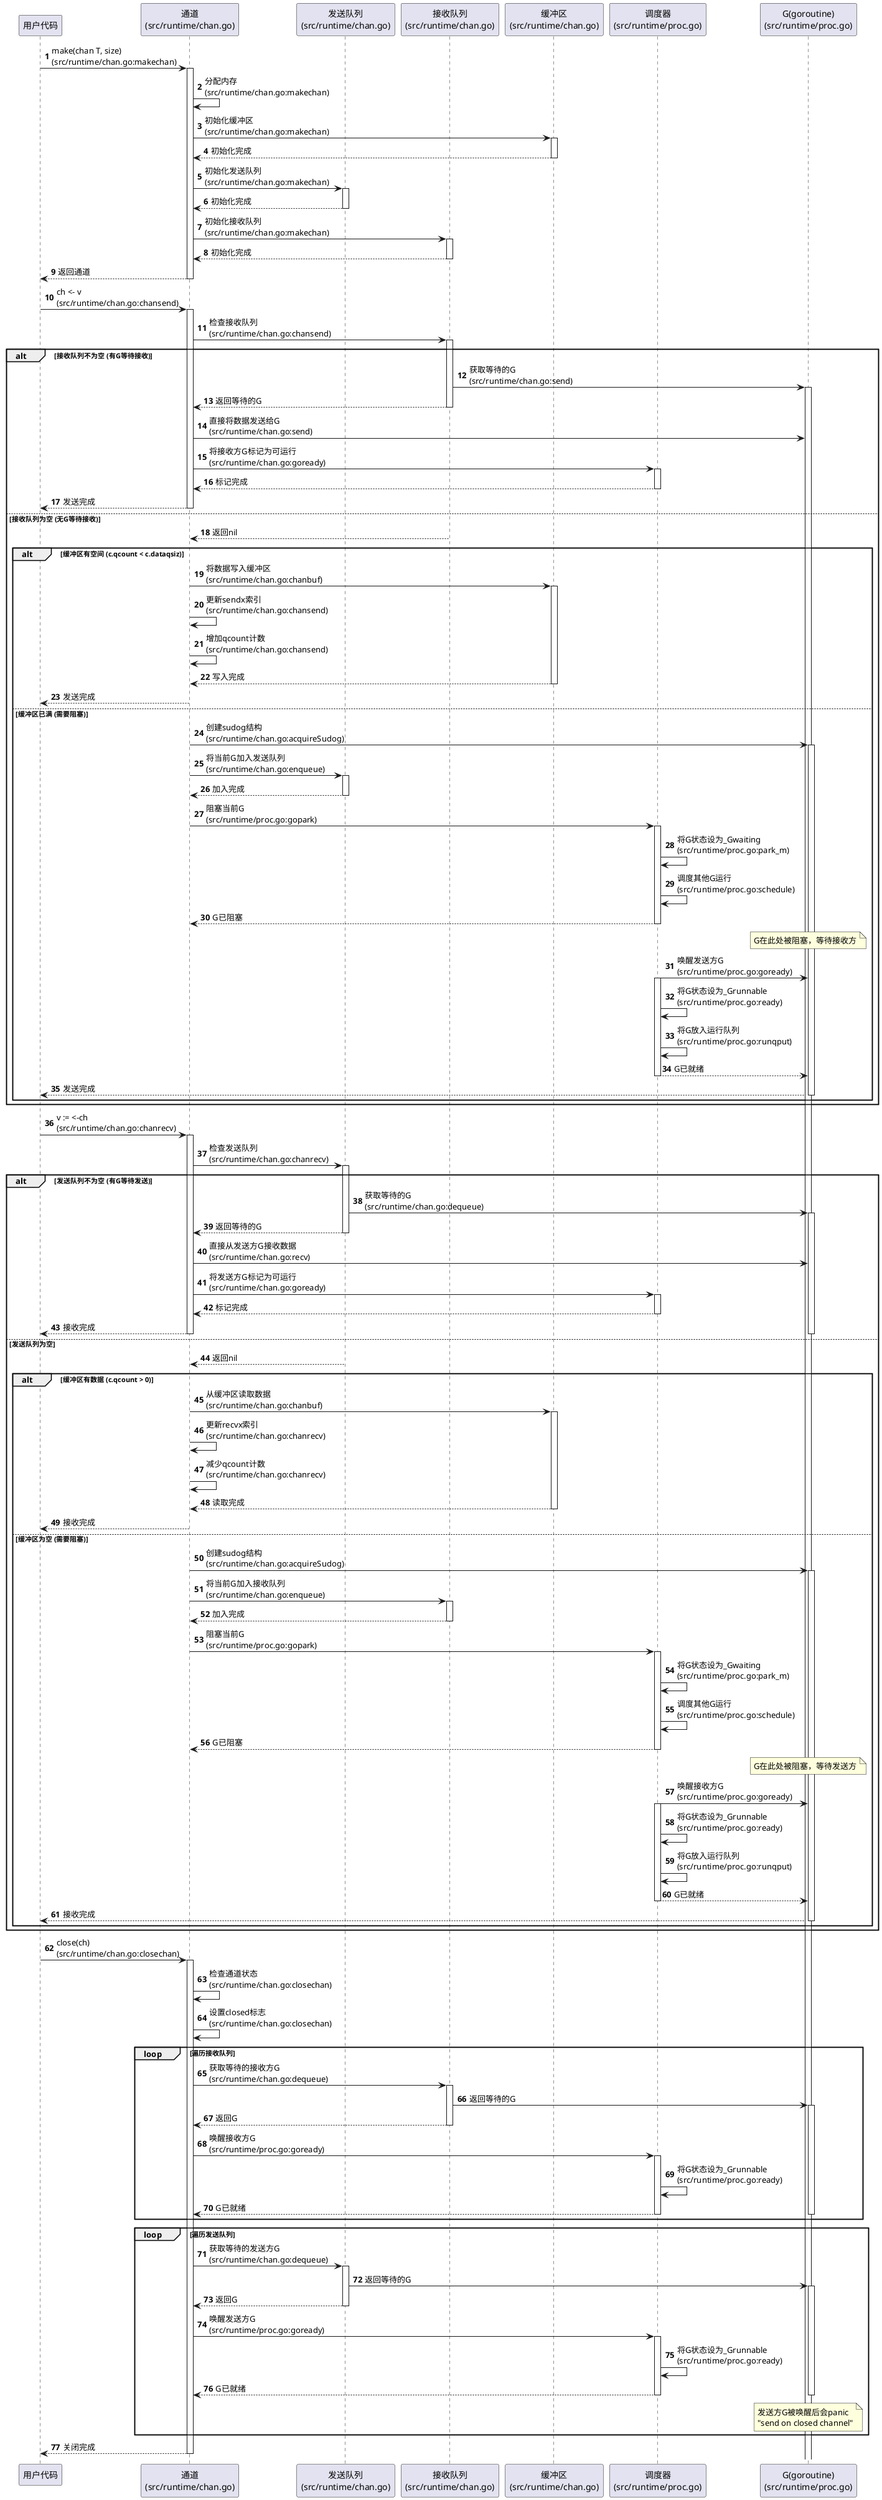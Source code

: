 @startuml Go通道操作时序图

autonumber

' 参与者定义
participant "用户代码" as User
participant "通道\n(src/runtime/chan.go)" as Channel
participant "发送队列\n(src/runtime/chan.go)" as SendQ
participant "接收队列\n(src/runtime/chan.go)" as RecvQ
participant "缓冲区\n(src/runtime/chan.go)" as Buffer
participant "调度器\n(src/runtime/proc.go)" as Scheduler
participant "G(goroutine)\n(src/runtime/proc.go)" as G

' 创建通道
User -> Channel: make(chan T, size)\n(src/runtime/chan.go:makechan)
activate Channel

Channel -> Channel: 分配内存\n(src/runtime/chan.go:makechan)
Channel -> Buffer: 初始化缓冲区\n(src/runtime/chan.go:makechan)
activate Buffer
Buffer --> Channel: 初始化完成
deactivate Buffer

Channel -> SendQ: 初始化发送队列\n(src/runtime/chan.go:makechan)
activate SendQ
SendQ --> Channel: 初始化完成
deactivate SendQ

Channel -> RecvQ: 初始化接收队列\n(src/runtime/chan.go:makechan)
activate RecvQ
RecvQ --> Channel: 初始化完成
deactivate RecvQ

Channel --> User: 返回通道
deactivate Channel

' 发送操作 - 无缓冲通道
User -> Channel: ch <- v\n(src/runtime/chan.go:chansend)
activate Channel

Channel -> RecvQ: 检查接收队列\n(src/runtime/chan.go:chansend)
activate RecvQ

alt 接收队列不为空 (有G等待接收)
  RecvQ -> G: 获取等待的G\n(src/runtime/chan.go:send)
  activate G
  RecvQ --> Channel: 返回等待的G
  deactivate RecvQ
  
  Channel -> G: 直接将数据发送给G\n(src/runtime/chan.go:send)
  Channel -> Scheduler: 将接收方G标记为可运行\n(src/runtime/chan.go:goready)
  activate Scheduler
  Scheduler --> Channel: 标记完成
  deactivate Scheduler
  
  Channel --> User: 发送完成
  deactivate Channel
  
else 接收队列为空 (无G等待接收)
  RecvQ --> Channel: 返回nil
  deactivate RecvQ

  alt 缓冲区有空间 (c.qcount < c.dataqsiz)
    Channel -> Buffer: 将数据写入缓冲区\n(src/runtime/chan.go:chanbuf)
    activate Buffer
    Channel -> Channel: 更新sendx索引\n(src/runtime/chan.go:chansend)
    Channel -> Channel: 增加qcount计数\n(src/runtime/chan.go:chansend)
    Buffer --> Channel: 写入完成
    deactivate Buffer
    Channel --> User: 发送完成
    deactivate Channel

  else 缓冲区已满 (需要阻塞)
    Channel -> G: 创建sudog结构\n(src/runtime/chan.go:acquireSudog)
    activate G
    Channel -> SendQ: 将当前G加入发送队列\n(src/runtime/chan.go:enqueue)
    activate SendQ
    SendQ --> Channel: 加入完成
    deactivate SendQ

    Channel -> Scheduler: 阻塞当前G\n(src/runtime/proc.go:gopark)
    activate Scheduler
    Scheduler -> Scheduler: 将G状态设为_Gwaiting\n(src/runtime/proc.go:park_m)
    Scheduler -> Scheduler: 调度其他G运行\n(src/runtime/proc.go:schedule)
    Scheduler --> Channel: G已阻塞
    deactivate Scheduler
    deactivate Channel

    note over G: G在此处被阻塞，等待接收方

    ' 当有接收方时，G被唤醒
    Scheduler -> G: 唤醒发送方G\n(src/runtime/proc.go:goready)
    activate Scheduler
    Scheduler -> Scheduler: 将G状态设为_Grunnable\n(src/runtime/proc.go:ready)
    Scheduler -> Scheduler: 将G放入运行队列\n(src/runtime/proc.go:runqput)
    Scheduler --> G: G已就绪
    deactivate Scheduler
    G --> User: 发送完成
    deactivate G
  end
end

' 接收操作 - 无缓冲通道
User -> Channel: v := <-ch\n(src/runtime/chan.go:chanrecv)
activate Channel

Channel -> SendQ: 检查发送队列\n(src/runtime/chan.go:chanrecv)
activate SendQ

alt 发送队列不为空 (有G等待发送)
  SendQ -> G: 获取等待的G\n(src/runtime/chan.go:dequeue)
  activate G
  SendQ --> Channel: 返回等待的G
  deactivate SendQ

  Channel -> G: 直接从发送方G接收数据\n(src/runtime/chan.go:recv)
  Channel -> Scheduler: 将发送方G标记为可运行\n(src/runtime/chan.go:goready)
  activate Scheduler
  Scheduler --> Channel: 标记完成
  deactivate Scheduler

  Channel --> User: 接收完成
  deactivate Channel
  deactivate G

else 发送队列为空
  SendQ --> Channel: 返回nil
  deactivate SendQ

  alt 缓冲区有数据 (c.qcount > 0)
    Channel -> Buffer: 从缓冲区读取数据\n(src/runtime/chan.go:chanbuf)
    activate Buffer
    Channel -> Channel: 更新recvx索引\n(src/runtime/chan.go:chanrecv)
    Channel -> Channel: 减少qcount计数\n(src/runtime/chan.go:chanrecv)
    Buffer --> Channel: 读取完成
    deactivate Buffer
    Channel --> User: 接收完成
    deactivate Channel

  else 缓冲区为空 (需要阻塞)
    Channel -> G: 创建sudog结构\n(src/runtime/chan.go:acquireSudog)
    activate G
    Channel -> RecvQ: 将当前G加入接收队列\n(src/runtime/chan.go:enqueue)
    activate RecvQ
    RecvQ --> Channel: 加入完成
    deactivate RecvQ

    Channel -> Scheduler: 阻塞当前G\n(src/runtime/proc.go:gopark)
    activate Scheduler
    Scheduler -> Scheduler: 将G状态设为_Gwaiting\n(src/runtime/proc.go:park_m)
    Scheduler -> Scheduler: 调度其他G运行\n(src/runtime/proc.go:schedule)
    Scheduler --> Channel: G已阻塞
    deactivate Scheduler
    deactivate Channel

    note over G: G在此处被阻塞，等待发送方

    ' 当有发送方时，G被唤醒
    Scheduler -> G: 唤醒接收方G\n(src/runtime/proc.go:goready)
    activate Scheduler
    Scheduler -> Scheduler: 将G状态设为_Grunnable\n(src/runtime/proc.go:ready)
    Scheduler -> Scheduler: 将G放入运行队列\n(src/runtime/proc.go:runqput)
    Scheduler --> G: G已就绪
    deactivate Scheduler
    G --> User: 接收完成
    deactivate G
  end
end

' 关闭通道操作
User -> Channel: close(ch)\n(src/runtime/chan.go:closechan)
activate Channel

Channel -> Channel: 检查通道状态\n(src/runtime/chan.go:closechan)
Channel -> Channel: 设置closed标志\n(src/runtime/chan.go:closechan)

' 唤醒所有等待的接收方
loop 遍历接收队列
  Channel -> RecvQ: 获取等待的接收方G\n(src/runtime/chan.go:dequeue)
  activate RecvQ
  RecvQ -> G: 返回等待的G
  activate G
  RecvQ --> Channel: 返回G
  deactivate RecvQ

  Channel -> Scheduler: 唤醒接收方G\n(src/runtime/proc.go:goready)
  activate Scheduler
  Scheduler -> Scheduler: 将G状态设为_Grunnable\n(src/runtime/proc.go:ready)
  Scheduler --> Channel: G已就绪
  deactivate Scheduler
  deactivate G
end

' 唤醒所有等待的发送方 (会panic)
loop 遍历发送队列
  Channel -> SendQ: 获取等待的发送方G\n(src/runtime/chan.go:dequeue)
  activate SendQ
  SendQ -> G: 返回等待的G
  activate G
  SendQ --> Channel: 返回G
  deactivate SendQ

  Channel -> Scheduler: 唤醒发送方G\n(src/runtime/proc.go:goready)
  activate Scheduler
  Scheduler -> Scheduler: 将G状态设为_Grunnable\n(src/runtime/proc.go:ready)
  Scheduler --> Channel: G已就绪
  deactivate Scheduler

  note over G: 发送方G被唤醒后会panic\n"send on closed channel"
  deactivate G
end

Channel --> User: 关闭完成
deactivate Channel

@enduml